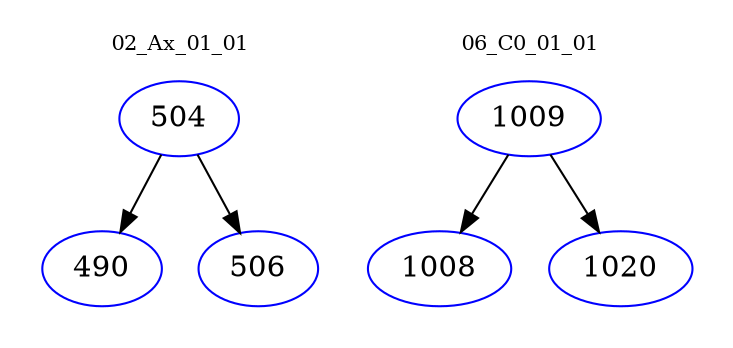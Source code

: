digraph{
subgraph cluster_0 {
color = white
label = "02_Ax_01_01";
fontsize=10;
T0_504 [label="504", color="blue"]
T0_504 -> T0_490 [color="black"]
T0_490 [label="490", color="blue"]
T0_504 -> T0_506 [color="black"]
T0_506 [label="506", color="blue"]
}
subgraph cluster_1 {
color = white
label = "06_C0_01_01";
fontsize=10;
T1_1009 [label="1009", color="blue"]
T1_1009 -> T1_1008 [color="black"]
T1_1008 [label="1008", color="blue"]
T1_1009 -> T1_1020 [color="black"]
T1_1020 [label="1020", color="blue"]
}
}
